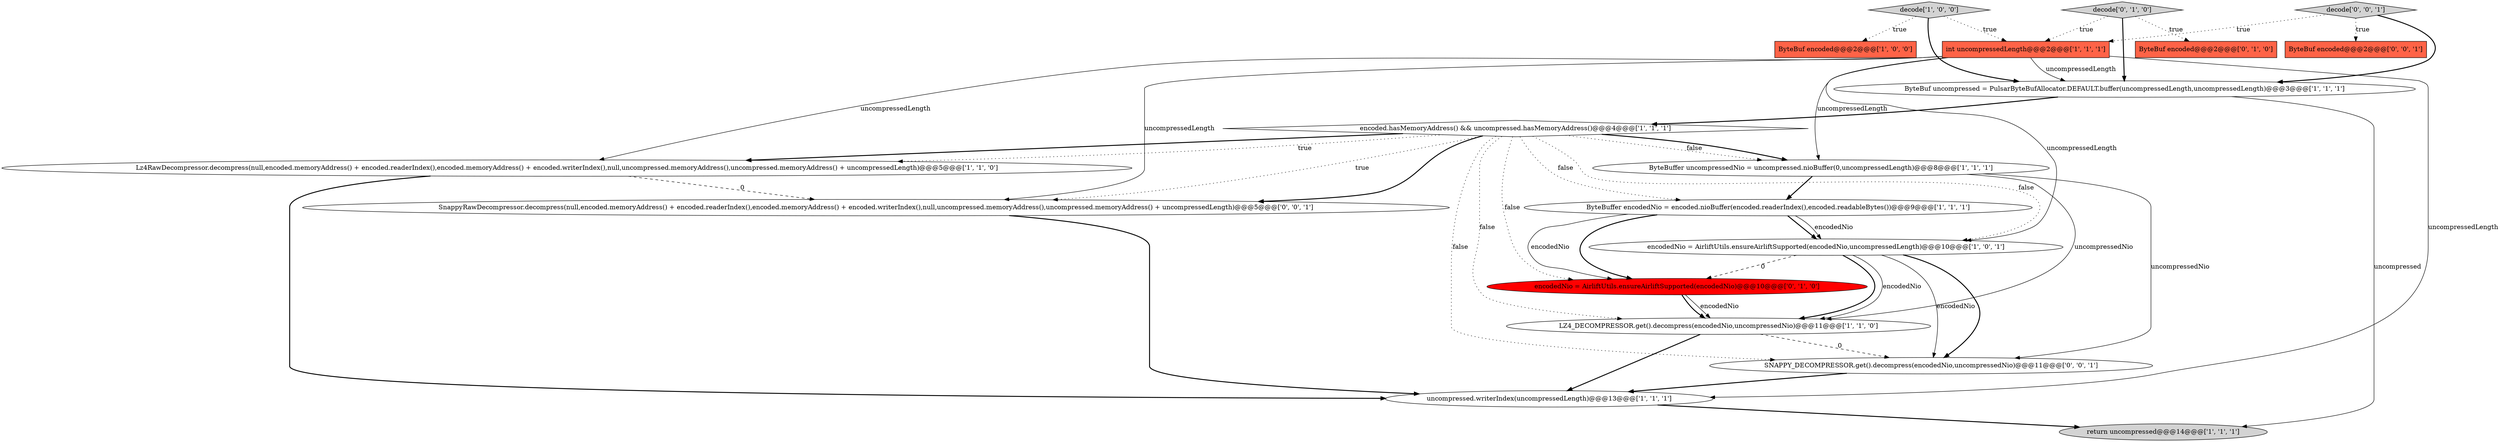 digraph {
0 [style = filled, label = "ByteBuf encoded@@@2@@@['1', '0', '0']", fillcolor = tomato, shape = box image = "AAA0AAABBB1BBB"];
16 [style = filled, label = "decode['0', '0', '1']", fillcolor = lightgray, shape = diamond image = "AAA0AAABBB3BBB"];
7 [style = filled, label = "ByteBuffer encodedNio = encoded.nioBuffer(encoded.readerIndex(),encoded.readableBytes())@@@9@@@['1', '1', '1']", fillcolor = white, shape = ellipse image = "AAA0AAABBB1BBB"];
1 [style = filled, label = "uncompressed.writerIndex(uncompressedLength)@@@13@@@['1', '1', '1']", fillcolor = white, shape = ellipse image = "AAA0AAABBB1BBB"];
12 [style = filled, label = "ByteBuf encoded@@@2@@@['0', '1', '0']", fillcolor = tomato, shape = box image = "AAA0AAABBB2BBB"];
11 [style = filled, label = "return uncompressed@@@14@@@['1', '1', '1']", fillcolor = lightgray, shape = ellipse image = "AAA0AAABBB1BBB"];
5 [style = filled, label = "decode['1', '0', '0']", fillcolor = lightgray, shape = diamond image = "AAA0AAABBB1BBB"];
9 [style = filled, label = "ByteBuf uncompressed = PulsarByteBufAllocator.DEFAULT.buffer(uncompressedLength,uncompressedLength)@@@3@@@['1', '1', '1']", fillcolor = white, shape = ellipse image = "AAA0AAABBB1BBB"];
17 [style = filled, label = "ByteBuf encoded@@@2@@@['0', '0', '1']", fillcolor = tomato, shape = box image = "AAA0AAABBB3BBB"];
10 [style = filled, label = "encodedNio = AirliftUtils.ensureAirliftSupported(encodedNio,uncompressedLength)@@@10@@@['1', '0', '1']", fillcolor = white, shape = ellipse image = "AAA0AAABBB1BBB"];
4 [style = filled, label = "LZ4_DECOMPRESSOR.get().decompress(encodedNio,uncompressedNio)@@@11@@@['1', '1', '0']", fillcolor = white, shape = ellipse image = "AAA0AAABBB1BBB"];
6 [style = filled, label = "int uncompressedLength@@@2@@@['1', '1', '1']", fillcolor = tomato, shape = box image = "AAA0AAABBB1BBB"];
14 [style = filled, label = "encodedNio = AirliftUtils.ensureAirliftSupported(encodedNio)@@@10@@@['0', '1', '0']", fillcolor = red, shape = ellipse image = "AAA1AAABBB2BBB"];
2 [style = filled, label = "Lz4RawDecompressor.decompress(null,encoded.memoryAddress() + encoded.readerIndex(),encoded.memoryAddress() + encoded.writerIndex(),null,uncompressed.memoryAddress(),uncompressed.memoryAddress() + uncompressedLength)@@@5@@@['1', '1', '0']", fillcolor = white, shape = ellipse image = "AAA0AAABBB1BBB"];
8 [style = filled, label = "encoded.hasMemoryAddress() && uncompressed.hasMemoryAddress()@@@4@@@['1', '1', '1']", fillcolor = white, shape = diamond image = "AAA0AAABBB1BBB"];
3 [style = filled, label = "ByteBuffer uncompressedNio = uncompressed.nioBuffer(0,uncompressedLength)@@@8@@@['1', '1', '1']", fillcolor = white, shape = ellipse image = "AAA0AAABBB1BBB"];
18 [style = filled, label = "SnappyRawDecompressor.decompress(null,encoded.memoryAddress() + encoded.readerIndex(),encoded.memoryAddress() + encoded.writerIndex(),null,uncompressed.memoryAddress(),uncompressed.memoryAddress() + uncompressedLength)@@@5@@@['0', '0', '1']", fillcolor = white, shape = ellipse image = "AAA0AAABBB3BBB"];
13 [style = filled, label = "decode['0', '1', '0']", fillcolor = lightgray, shape = diamond image = "AAA0AAABBB2BBB"];
15 [style = filled, label = "SNAPPY_DECOMPRESSOR.get().decompress(encodedNio,uncompressedNio)@@@11@@@['0', '0', '1']", fillcolor = white, shape = ellipse image = "AAA0AAABBB3BBB"];
8->7 [style = dotted, label="false"];
13->6 [style = dotted, label="true"];
8->3 [style = dotted, label="false"];
10->15 [style = solid, label="encodedNio"];
10->15 [style = bold, label=""];
7->14 [style = solid, label="encodedNio"];
5->9 [style = bold, label=""];
13->12 [style = dotted, label="true"];
6->10 [style = solid, label="uncompressedLength"];
7->10 [style = bold, label=""];
2->1 [style = bold, label=""];
8->18 [style = bold, label=""];
8->2 [style = dotted, label="true"];
8->14 [style = dotted, label="false"];
3->4 [style = solid, label="uncompressedNio"];
8->15 [style = dotted, label="false"];
16->17 [style = dotted, label="true"];
8->3 [style = bold, label=""];
5->6 [style = dotted, label="true"];
8->4 [style = dotted, label="false"];
5->0 [style = dotted, label="true"];
3->15 [style = solid, label="uncompressedNio"];
8->10 [style = dotted, label="false"];
6->18 [style = solid, label="uncompressedLength"];
9->8 [style = bold, label=""];
1->11 [style = bold, label=""];
7->14 [style = bold, label=""];
6->3 [style = solid, label="uncompressedLength"];
8->2 [style = bold, label=""];
3->7 [style = bold, label=""];
18->1 [style = bold, label=""];
4->15 [style = dashed, label="0"];
2->18 [style = dashed, label="0"];
10->4 [style = bold, label=""];
8->18 [style = dotted, label="true"];
10->4 [style = solid, label="encodedNio"];
6->1 [style = solid, label="uncompressedLength"];
14->4 [style = solid, label="encodedNio"];
4->1 [style = bold, label=""];
13->9 [style = bold, label=""];
6->9 [style = solid, label="uncompressedLength"];
9->11 [style = solid, label="uncompressed"];
10->14 [style = dashed, label="0"];
16->9 [style = bold, label=""];
7->10 [style = solid, label="encodedNio"];
6->2 [style = solid, label="uncompressedLength"];
16->6 [style = dotted, label="true"];
14->4 [style = bold, label=""];
15->1 [style = bold, label=""];
}
